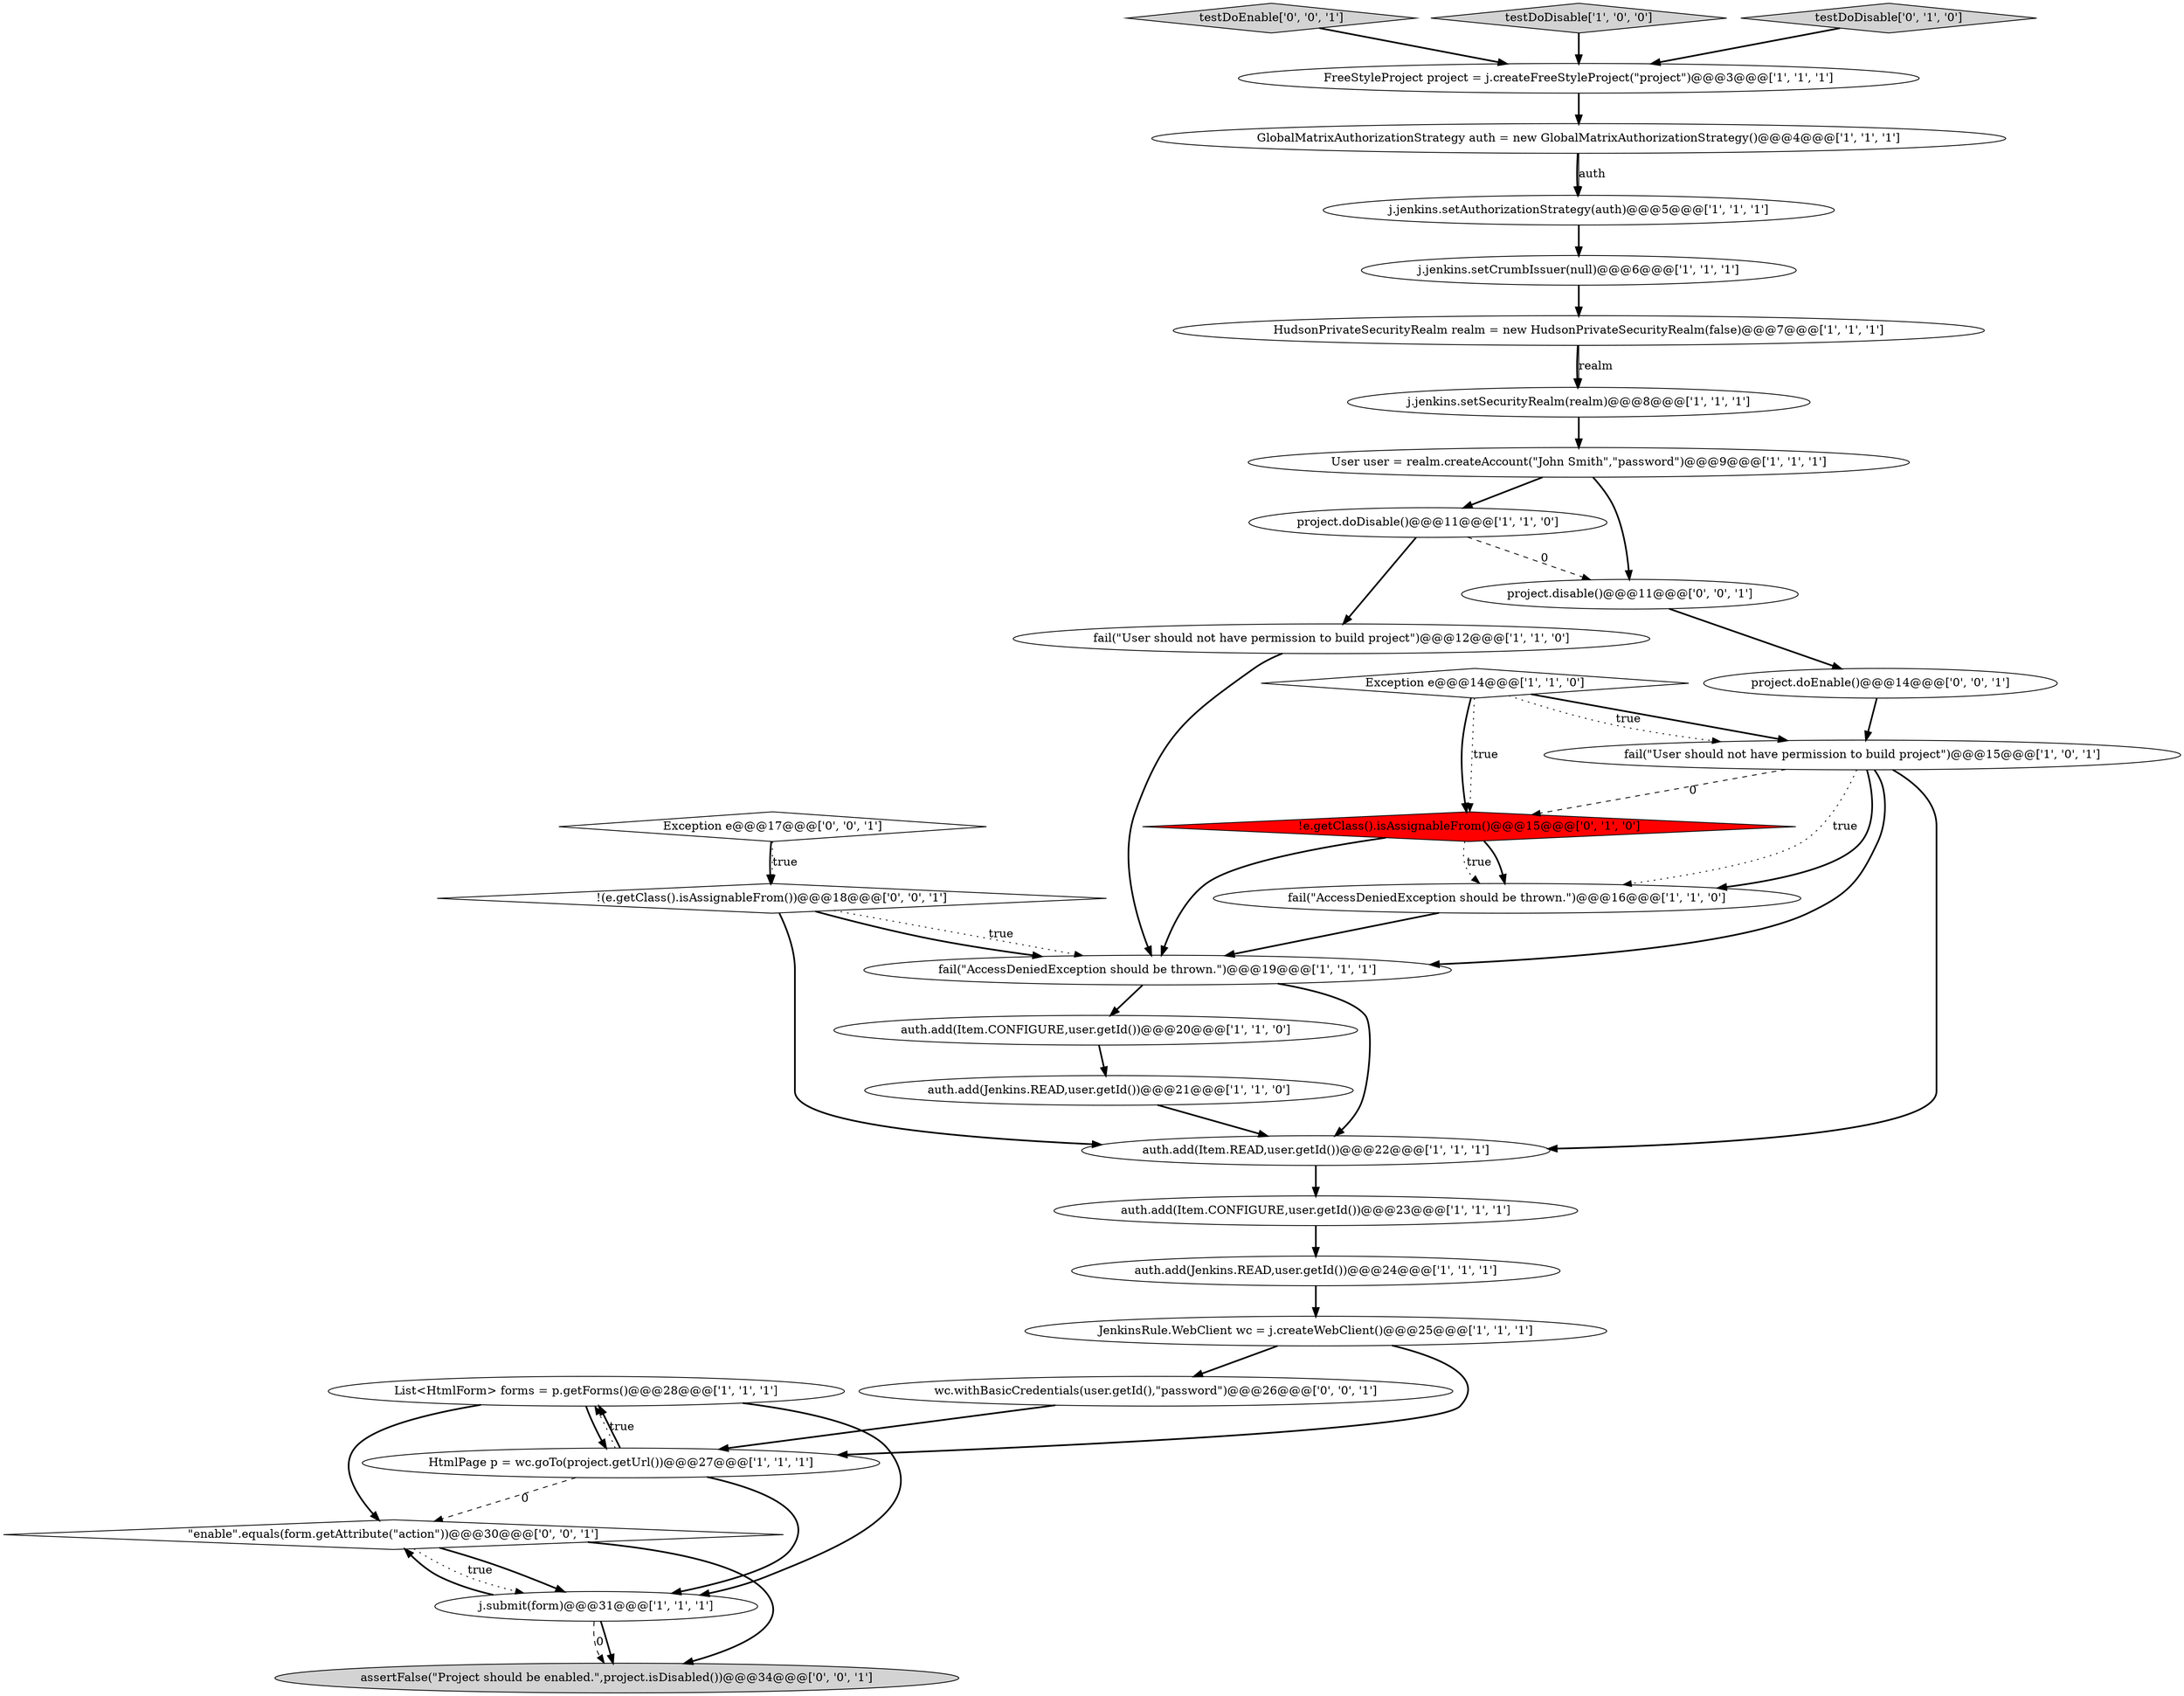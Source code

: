 digraph {
6 [style = filled, label = "List<HtmlForm> forms = p.getForms()@@@28@@@['1', '1', '1']", fillcolor = white, shape = ellipse image = "AAA0AAABBB1BBB"];
12 [style = filled, label = "fail(\"AccessDeniedException should be thrown.\")@@@16@@@['1', '1', '0']", fillcolor = white, shape = ellipse image = "AAA0AAABBB1BBB"];
31 [style = filled, label = "testDoEnable['0', '0', '1']", fillcolor = lightgray, shape = diamond image = "AAA0AAABBB3BBB"];
16 [style = filled, label = "fail(\"User should not have permission to build project\")@@@15@@@['1', '0', '1']", fillcolor = white, shape = ellipse image = "AAA0AAABBB1BBB"];
2 [style = filled, label = "j.jenkins.setCrumbIssuer(null)@@@6@@@['1', '1', '1']", fillcolor = white, shape = ellipse image = "AAA0AAABBB1BBB"];
21 [style = filled, label = "auth.add(Jenkins.READ,user.getId())@@@24@@@['1', '1', '1']", fillcolor = white, shape = ellipse image = "AAA0AAABBB1BBB"];
5 [style = filled, label = "fail(\"User should not have permission to build project\")@@@12@@@['1', '1', '0']", fillcolor = white, shape = ellipse image = "AAA0AAABBB1BBB"];
18 [style = filled, label = "User user = realm.createAccount(\"John Smith\",\"password\")@@@9@@@['1', '1', '1']", fillcolor = white, shape = ellipse image = "AAA0AAABBB1BBB"];
0 [style = filled, label = "testDoDisable['1', '0', '0']", fillcolor = lightgray, shape = diamond image = "AAA0AAABBB1BBB"];
1 [style = filled, label = "auth.add(Item.READ,user.getId())@@@22@@@['1', '1', '1']", fillcolor = white, shape = ellipse image = "AAA0AAABBB1BBB"];
24 [style = filled, label = "testDoDisable['0', '1', '0']", fillcolor = lightgray, shape = diamond image = "AAA0AAABBB2BBB"];
9 [style = filled, label = "project.doDisable()@@@11@@@['1', '1', '0']", fillcolor = white, shape = ellipse image = "AAA0AAABBB1BBB"];
19 [style = filled, label = "fail(\"AccessDeniedException should be thrown.\")@@@19@@@['1', '1', '1']", fillcolor = white, shape = ellipse image = "AAA0AAABBB1BBB"];
25 [style = filled, label = "project.disable()@@@11@@@['0', '0', '1']", fillcolor = white, shape = ellipse image = "AAA0AAABBB3BBB"];
28 [style = filled, label = "assertFalse(\"Project should be enabled.\",project.isDisabled())@@@34@@@['0', '0', '1']", fillcolor = lightgray, shape = ellipse image = "AAA0AAABBB3BBB"];
23 [style = filled, label = "!e.getClass().isAssignableFrom()@@@15@@@['0', '1', '0']", fillcolor = red, shape = diamond image = "AAA1AAABBB2BBB"];
27 [style = filled, label = "\"enable\".equals(form.getAttribute(\"action\"))@@@30@@@['0', '0', '1']", fillcolor = white, shape = diamond image = "AAA0AAABBB3BBB"];
14 [style = filled, label = "auth.add(Item.CONFIGURE,user.getId())@@@20@@@['1', '1', '0']", fillcolor = white, shape = ellipse image = "AAA0AAABBB1BBB"];
11 [style = filled, label = "FreeStyleProject project = j.createFreeStyleProject(\"project\")@@@3@@@['1', '1', '1']", fillcolor = white, shape = ellipse image = "AAA0AAABBB1BBB"];
8 [style = filled, label = "Exception e@@@14@@@['1', '1', '0']", fillcolor = white, shape = diamond image = "AAA0AAABBB1BBB"];
15 [style = filled, label = "GlobalMatrixAuthorizationStrategy auth = new GlobalMatrixAuthorizationStrategy()@@@4@@@['1', '1', '1']", fillcolor = white, shape = ellipse image = "AAA0AAABBB1BBB"];
13 [style = filled, label = "auth.add(Item.CONFIGURE,user.getId())@@@23@@@['1', '1', '1']", fillcolor = white, shape = ellipse image = "AAA0AAABBB1BBB"];
3 [style = filled, label = "auth.add(Jenkins.READ,user.getId())@@@21@@@['1', '1', '0']", fillcolor = white, shape = ellipse image = "AAA0AAABBB1BBB"];
29 [style = filled, label = "wc.withBasicCredentials(user.getId(),\"password\")@@@26@@@['0', '0', '1']", fillcolor = white, shape = ellipse image = "AAA0AAABBB3BBB"];
17 [style = filled, label = "HudsonPrivateSecurityRealm realm = new HudsonPrivateSecurityRealm(false)@@@7@@@['1', '1', '1']", fillcolor = white, shape = ellipse image = "AAA0AAABBB1BBB"];
20 [style = filled, label = "JenkinsRule.WebClient wc = j.createWebClient()@@@25@@@['1', '1', '1']", fillcolor = white, shape = ellipse image = "AAA0AAABBB1BBB"];
26 [style = filled, label = "Exception e@@@17@@@['0', '0', '1']", fillcolor = white, shape = diamond image = "AAA0AAABBB3BBB"];
30 [style = filled, label = "!(e.getClass().isAssignableFrom())@@@18@@@['0', '0', '1']", fillcolor = white, shape = diamond image = "AAA0AAABBB3BBB"];
7 [style = filled, label = "j.submit(form)@@@31@@@['1', '1', '1']", fillcolor = white, shape = ellipse image = "AAA0AAABBB1BBB"];
10 [style = filled, label = "j.jenkins.setSecurityRealm(realm)@@@8@@@['1', '1', '1']", fillcolor = white, shape = ellipse image = "AAA0AAABBB1BBB"];
4 [style = filled, label = "j.jenkins.setAuthorizationStrategy(auth)@@@5@@@['1', '1', '1']", fillcolor = white, shape = ellipse image = "AAA0AAABBB1BBB"];
22 [style = filled, label = "HtmlPage p = wc.goTo(project.getUrl())@@@27@@@['1', '1', '1']", fillcolor = white, shape = ellipse image = "AAA0AAABBB1BBB"];
32 [style = filled, label = "project.doEnable()@@@14@@@['0', '0', '1']", fillcolor = white, shape = ellipse image = "AAA0AAABBB3BBB"];
2->17 [style = bold, label=""];
17->10 [style = bold, label=""];
10->18 [style = bold, label=""];
8->16 [style = bold, label=""];
14->3 [style = bold, label=""];
16->12 [style = dotted, label="true"];
30->1 [style = bold, label=""];
8->23 [style = bold, label=""];
3->1 [style = bold, label=""];
20->29 [style = bold, label=""];
6->22 [style = bold, label=""];
27->28 [style = bold, label=""];
17->10 [style = solid, label="realm"];
8->16 [style = dotted, label="true"];
25->32 [style = bold, label=""];
30->19 [style = dotted, label="true"];
0->11 [style = bold, label=""];
8->23 [style = dotted, label="true"];
16->23 [style = dashed, label="0"];
22->27 [style = dashed, label="0"];
4->2 [style = bold, label=""];
32->16 [style = bold, label=""];
16->19 [style = bold, label=""];
22->6 [style = dotted, label="true"];
1->13 [style = bold, label=""];
22->7 [style = bold, label=""];
31->11 [style = bold, label=""];
11->15 [style = bold, label=""];
20->22 [style = bold, label=""];
26->30 [style = bold, label=""];
5->19 [style = bold, label=""];
30->19 [style = bold, label=""];
19->1 [style = bold, label=""];
6->27 [style = bold, label=""];
21->20 [style = bold, label=""];
19->14 [style = bold, label=""];
27->7 [style = dotted, label="true"];
7->28 [style = bold, label=""];
16->1 [style = bold, label=""];
26->30 [style = dotted, label="true"];
7->28 [style = dashed, label="0"];
24->11 [style = bold, label=""];
23->19 [style = bold, label=""];
27->7 [style = bold, label=""];
9->25 [style = dashed, label="0"];
15->4 [style = bold, label=""];
18->9 [style = bold, label=""];
18->25 [style = bold, label=""];
7->27 [style = bold, label=""];
9->5 [style = bold, label=""];
15->4 [style = solid, label="auth"];
23->12 [style = bold, label=""];
29->22 [style = bold, label=""];
12->19 [style = bold, label=""];
6->7 [style = bold, label=""];
13->21 [style = bold, label=""];
23->12 [style = dotted, label="true"];
16->12 [style = bold, label=""];
22->6 [style = bold, label=""];
}
